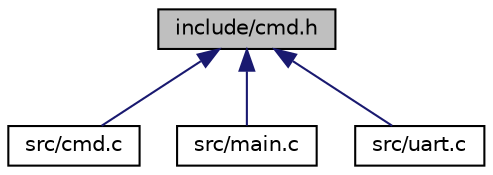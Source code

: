 digraph "include/cmd.h"
{
 // LATEX_PDF_SIZE
  edge [fontname="Helvetica",fontsize="10",labelfontname="Helvetica",labelfontsize="10"];
  node [fontname="Helvetica",fontsize="10",shape=record];
  Node1 [label="include/cmd.h",height=0.2,width=0.4,color="black", fillcolor="grey75", style="filled", fontcolor="black",tooltip="Ficheiro de cabeçalho para teste dos comandos do sistema SETR Mini-Projeto."];
  Node1 -> Node2 [dir="back",color="midnightblue",fontsize="10",style="solid",fontname="Helvetica"];
  Node2 [label="src/cmd.c",height=0.2,width=0.4,color="black", fillcolor="white", style="filled",URL="$cmd_8c.html",tooltip="Ficheiro para teste dos comandos do sistema SETR Mini-Projeto."];
  Node1 -> Node3 [dir="back",color="midnightblue",fontsize="10",style="solid",fontname="Helvetica"];
  Node3 [label="src/main.c",height=0.2,width=0.4,color="black", fillcolor="white", style="filled",URL="$main_8c.html",tooltip="Ficheiro principal do projeto SETR Mini-Projeto."];
  Node1 -> Node4 [dir="back",color="midnightblue",fontsize="10",style="solid",fontname="Helvetica"];
  Node4 [label="src/uart.c",height=0.2,width=0.4,color="black", fillcolor="white", style="filled",URL="$uart_8c.html",tooltip="Ficheiro responsável pela tarefa de comunicação UART. Lê dados da UART de forma síncrona e executa co..."];
}
